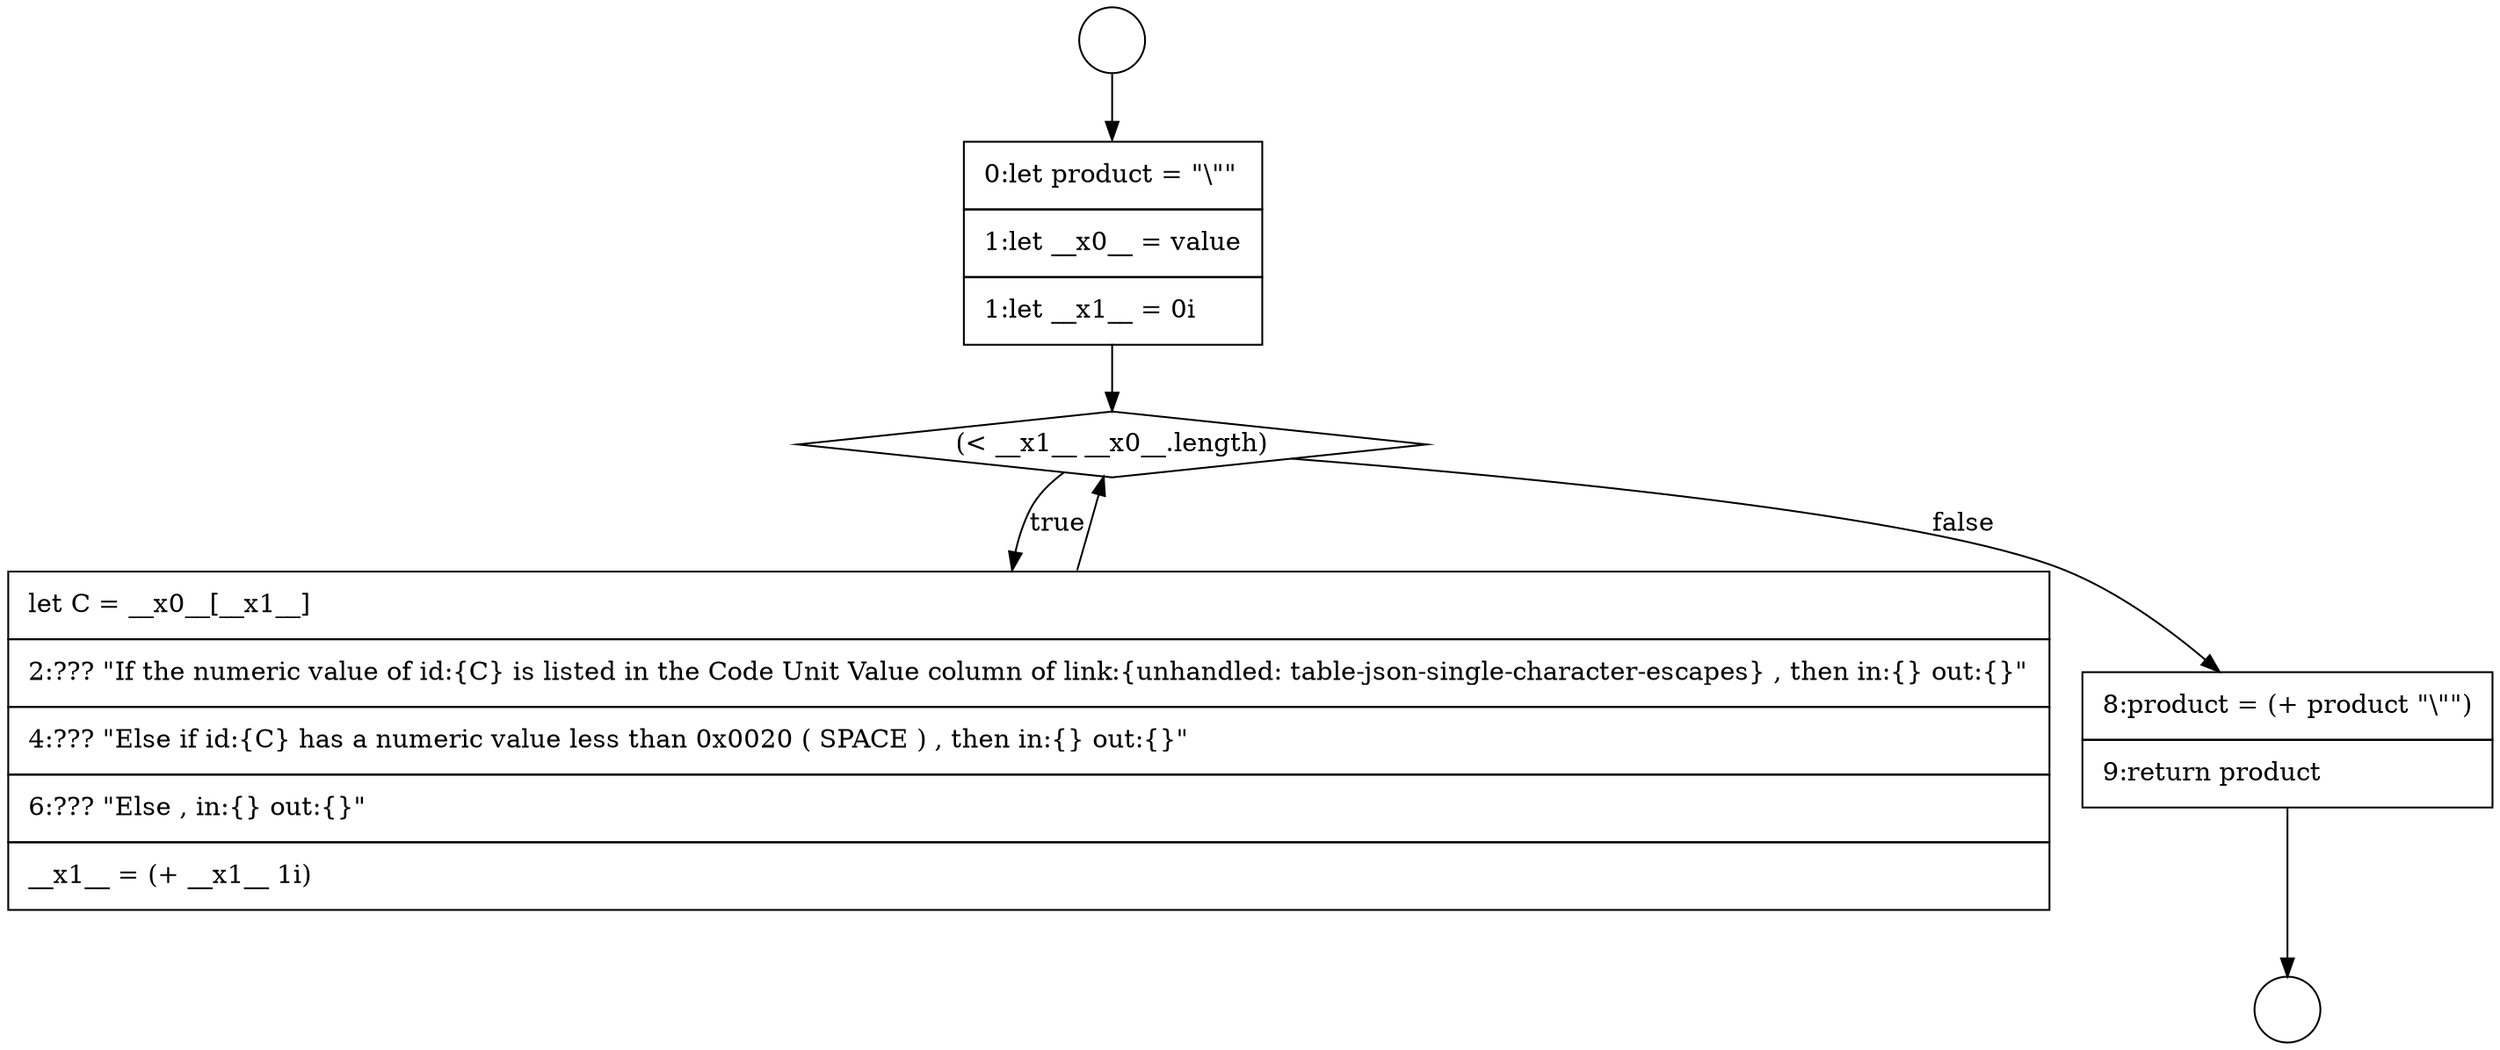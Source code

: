 digraph {
  node16898 [shape=circle label=" " color="black" fillcolor="white" style=filled]
  node16902 [shape=none, margin=0, label=<<font color="black">
    <table border="0" cellborder="1" cellspacing="0" cellpadding="10">
      <tr><td align="left">let C = __x0__[__x1__]</td></tr>
      <tr><td align="left">2:??? &quot;If the numeric value of id:{C} is listed in the Code Unit Value column of link:{unhandled: table-json-single-character-escapes} , then in:{} out:{}&quot;</td></tr>
      <tr><td align="left">4:??? &quot;Else if id:{C} has a numeric value less than 0x0020 ( SPACE ) , then in:{} out:{}&quot;</td></tr>
      <tr><td align="left">6:??? &quot;Else , in:{} out:{}&quot;</td></tr>
      <tr><td align="left">__x1__ = (+ __x1__ 1i)</td></tr>
    </table>
  </font>> color="black" fillcolor="white" style=filled]
  node16899 [shape=circle label=" " color="black" fillcolor="white" style=filled]
  node16903 [shape=none, margin=0, label=<<font color="black">
    <table border="0" cellborder="1" cellspacing="0" cellpadding="10">
      <tr><td align="left">8:product = (+ product &quot;\&quot;&quot;)</td></tr>
      <tr><td align="left">9:return product</td></tr>
    </table>
  </font>> color="black" fillcolor="white" style=filled]
  node16900 [shape=none, margin=0, label=<<font color="black">
    <table border="0" cellborder="1" cellspacing="0" cellpadding="10">
      <tr><td align="left">0:let product = &quot;\&quot;&quot;</td></tr>
      <tr><td align="left">1:let __x0__ = value</td></tr>
      <tr><td align="left">1:let __x1__ = 0i</td></tr>
    </table>
  </font>> color="black" fillcolor="white" style=filled]
  node16901 [shape=diamond, label=<<font color="black">(&lt; __x1__ __x0__.length)</font>> color="black" fillcolor="white" style=filled]
  node16898 -> node16900 [ color="black"]
  node16901 -> node16902 [label=<<font color="black">true</font>> color="black"]
  node16901 -> node16903 [label=<<font color="black">false</font>> color="black"]
  node16900 -> node16901 [ color="black"]
  node16903 -> node16899 [ color="black"]
  node16902 -> node16901 [ color="black"]
}

